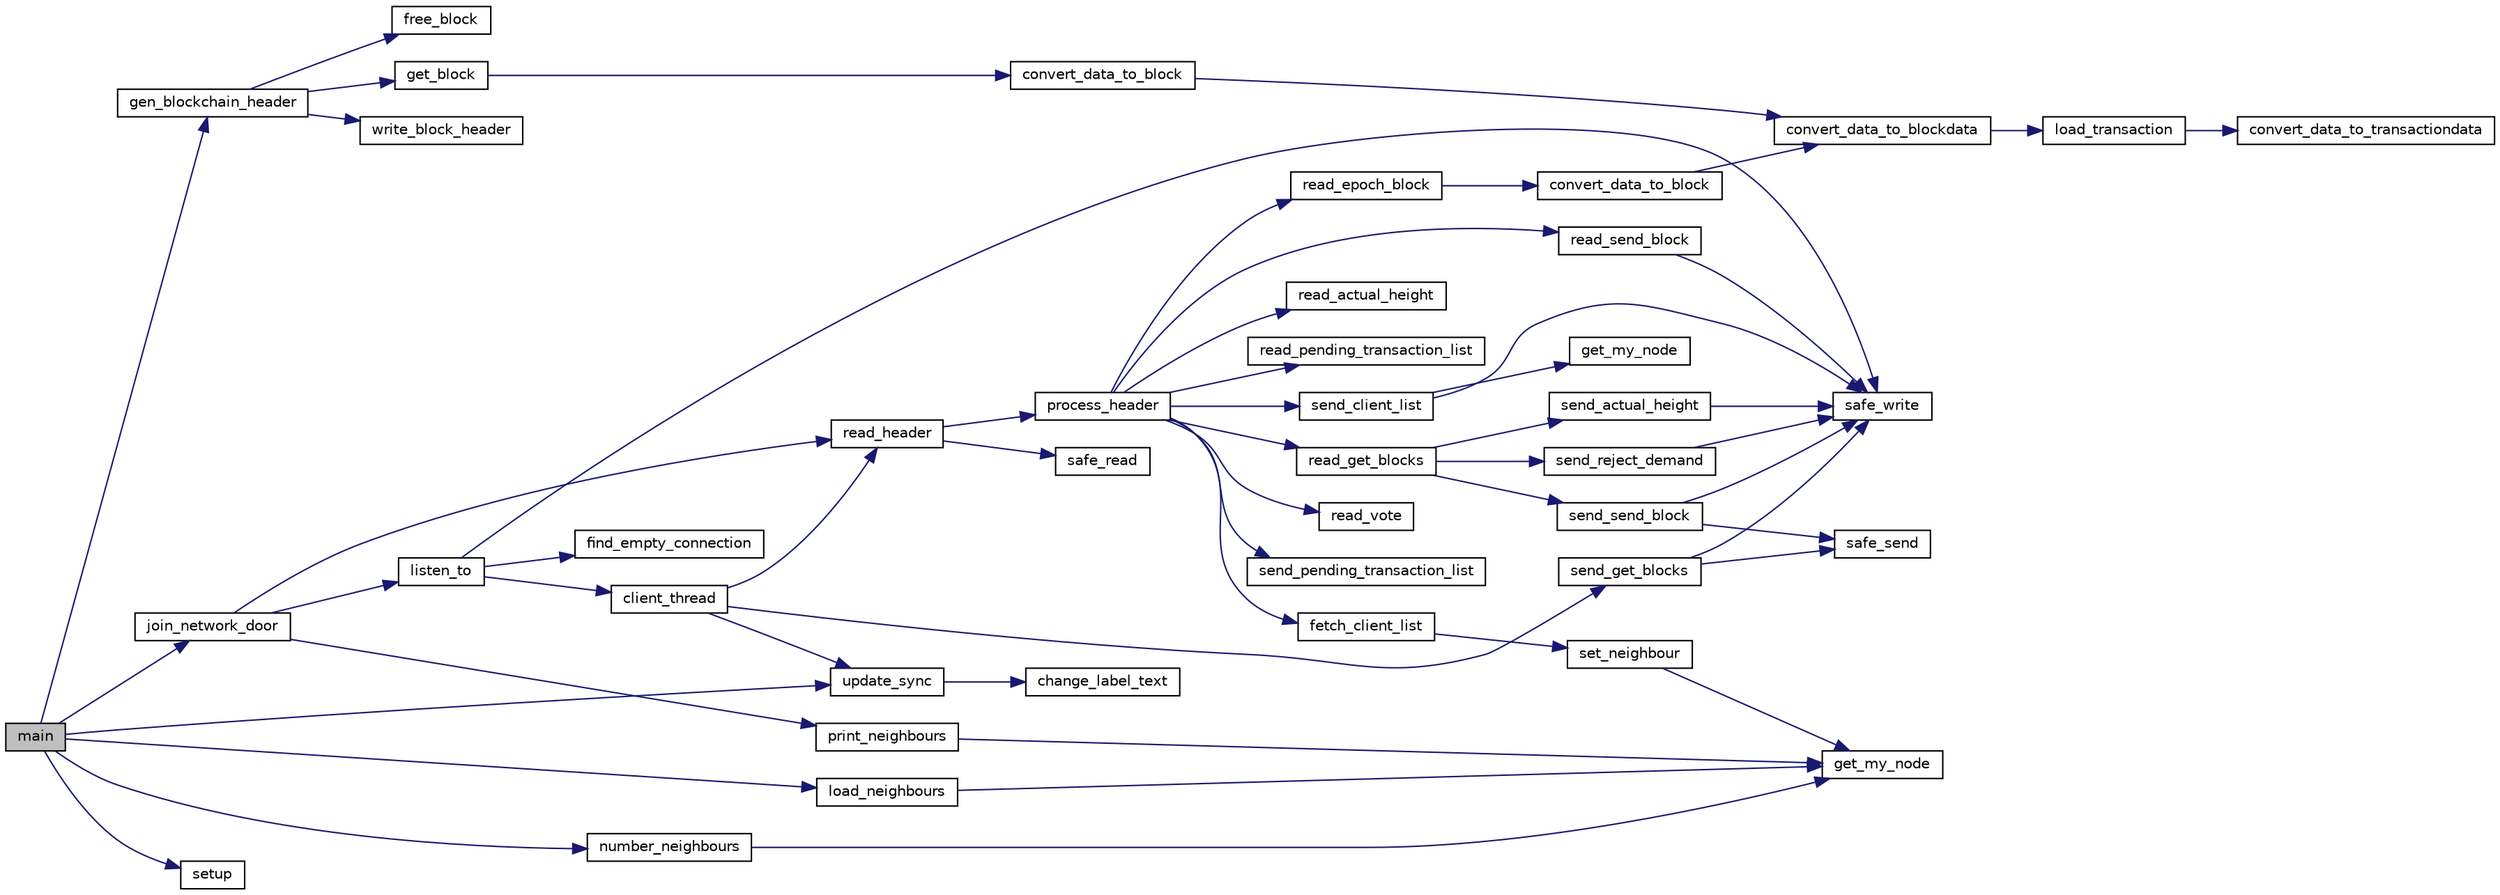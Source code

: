 digraph "main"
{
 // LATEX_PDF_SIZE
  edge [fontname="Helvetica",fontsize="10",labelfontname="Helvetica",labelfontsize="10"];
  node [fontname="Helvetica",fontsize="10",shape=record];
  rankdir="LR";
  Node1 [label="main",height=0.2,width=0.4,color="black", fillcolor="grey75", style="filled", fontcolor="black",tooltip=" "];
  Node1 -> Node2 [color="midnightblue",fontsize="10",style="solid",fontname="Helvetica"];
  Node2 [label="gen_blockchain_header",height=0.2,width=0.4,color="black", fillcolor="white", style="filled",URL="$blockchain__header_8h.html#a1011109fa5281e4b6406c390393cd051",tooltip=" "];
  Node2 -> Node3 [color="midnightblue",fontsize="10",style="solid",fontname="Helvetica"];
  Node3 [label="free_block",height=0.2,width=0.4,color="black", fillcolor="white", style="filled",URL="$block_8h.html#a3eb417f7cce88e8ec69d6974cd25e49f",tooltip="Free a block struct."];
  Node2 -> Node4 [color="midnightblue",fontsize="10",style="solid",fontname="Helvetica"];
  Node4 [label="get_block",height=0.2,width=0.4,color="black", fillcolor="white", style="filled",URL="$block_8h.html#a32140266e4b385f64860944a5edd0153",tooltip="Get a block object."];
  Node4 -> Node5 [color="midnightblue",fontsize="10",style="solid",fontname="Helvetica"];
  Node5 [label="convert_data_to_block",height=0.2,width=0.4,color="black", fillcolor="white", style="filled",URL="$block_8c.html#ada1355f8610cc450d7c8f662dc6a7aef",tooltip=" "];
  Node5 -> Node6 [color="midnightblue",fontsize="10",style="solid",fontname="Helvetica"];
  Node6 [label="convert_data_to_blockdata",height=0.2,width=0.4,color="black", fillcolor="white", style="filled",URL="$block_8c.html#afcda50ce8deb3b381aeb5b88689f919f",tooltip=" "];
  Node6 -> Node7 [color="midnightblue",fontsize="10",style="solid",fontname="Helvetica"];
  Node7 [label="load_transaction",height=0.2,width=0.4,color="black", fillcolor="white", style="filled",URL="$transaction_8h.html#a4f4e33641ff7466e848182ce420827b6",tooltip=" "];
  Node7 -> Node8 [color="midnightblue",fontsize="10",style="solid",fontname="Helvetica"];
  Node8 [label="convert_data_to_transactiondata",height=0.2,width=0.4,color="black", fillcolor="white", style="filled",URL="$transaction_8c.html#a8649ee7d98b5b34c64efa31e274f2534",tooltip=" "];
  Node2 -> Node9 [color="midnightblue",fontsize="10",style="solid",fontname="Helvetica"];
  Node9 [label="write_block_header",height=0.2,width=0.4,color="black", fillcolor="white", style="filled",URL="$blockchain__header_8c.html#a0096ca7d050954ee9a259ebdcd787519",tooltip=" "];
  Node1 -> Node10 [color="midnightblue",fontsize="10",style="solid",fontname="Helvetica"];
  Node10 [label="join_network_door",height=0.2,width=0.4,color="black", fillcolor="white", style="filled",URL="$client_8c.html#a4bc5d82e85996fecc53fe3e97c2a7b98",tooltip=" "];
  Node10 -> Node11 [color="midnightblue",fontsize="10",style="solid",fontname="Helvetica"];
  Node11 [label="listen_to",height=0.2,width=0.4,color="black", fillcolor="white", style="filled",URL="$core_2network_2client_8c.html#a3d1ce0194b7697343dc0e04866ac4935",tooltip="Tries to connect to the peer-to-peer network via a node in the Node structure."];
  Node11 -> Node12 [color="midnightblue",fontsize="10",style="solid",fontname="Helvetica"];
  Node12 [label="client_thread",height=0.2,width=0.4,color="black", fillcolor="white", style="filled",URL="$core_2network_2client_8c.html#a351b786eb662460f254da2ff204fcfcc",tooltip=" "];
  Node12 -> Node13 [color="midnightblue",fontsize="10",style="solid",fontname="Helvetica"];
  Node13 [label="read_header",height=0.2,width=0.4,color="black", fillcolor="white", style="filled",URL="$get__data_8h.html#a1f63104d8a019196f59d848bacafcaf0",tooltip="Waits a header in 'sockfd', reads it and processes it."];
  Node13 -> Node14 [color="midnightblue",fontsize="10",style="solid",fontname="Helvetica"];
  Node14 [label="process_header",height=0.2,width=0.4,color="black", fillcolor="white", style="filled",URL="$get__data_8c.html#acf73eaf498a41a592973793346c358d7",tooltip=" "];
  Node14 -> Node15 [color="midnightblue",fontsize="10",style="solid",fontname="Helvetica"];
  Node15 [label="fetch_client_list",height=0.2,width=0.4,color="black", fillcolor="white", style="filled",URL="$get__data_8c.html#af1d5dee6718cc61cfb57a036be81dc14",tooltip="Merges my neighbours list with the one sent by 'neighbour_id'."];
  Node15 -> Node16 [color="midnightblue",fontsize="10",style="solid",fontname="Helvetica"];
  Node16 [label="set_neighbour",height=0.2,width=0.4,color="black", fillcolor="white", style="filled",URL="$client_8h.html#a65f3df28a906d619b5f408a26aec7649",tooltip="Sets a neighbour in the client.neightbours section."];
  Node16 -> Node17 [color="midnightblue",fontsize="10",style="solid",fontname="Helvetica"];
  Node17 [label="get_my_node",height=0.2,width=0.4,color="black", fillcolor="white", style="filled",URL="$core_2network_2client_8c.html#a745cc052bf8990bd3189b857a1d29f40",tooltip="Get the my node object."];
  Node14 -> Node18 [color="midnightblue",fontsize="10",style="solid",fontname="Helvetica"];
  Node18 [label="read_actual_height",height=0.2,width=0.4,color="black", fillcolor="white", style="filled",URL="$get__data_8c.html#a3154f22c1670ffd8b602106da7292aa1",tooltip=" "];
  Node14 -> Node19 [color="midnightblue",fontsize="10",style="solid",fontname="Helvetica"];
  Node19 [label="read_epoch_block",height=0.2,width=0.4,color="black", fillcolor="white", style="filled",URL="$get__data_8c.html#a8989114706afc158ef465a1cba2de0dc",tooltip=" "];
  Node19 -> Node20 [color="midnightblue",fontsize="10",style="solid",fontname="Helvetica"];
  Node20 [label="convert_data_to_block",height=0.2,width=0.4,color="black", fillcolor="white", style="filled",URL="$block_8h.html#ada1355f8610cc450d7c8f662dc6a7aef",tooltip=" "];
  Node20 -> Node6 [color="midnightblue",fontsize="10",style="solid",fontname="Helvetica"];
  Node14 -> Node21 [color="midnightblue",fontsize="10",style="solid",fontname="Helvetica"];
  Node21 [label="read_get_blocks",height=0.2,width=0.4,color="black", fillcolor="white", style="filled",URL="$get__data_8c.html#a631322afdbd098ac36cc0606bb6d0859",tooltip=" "];
  Node21 -> Node22 [color="midnightblue",fontsize="10",style="solid",fontname="Helvetica"];
  Node22 [label="send_actual_height",height=0.2,width=0.4,color="black", fillcolor="white", style="filled",URL="$send__data_8h.html#adb40f883657d52ed3ba313b116cab145",tooltip=" "];
  Node22 -> Node23 [color="midnightblue",fontsize="10",style="solid",fontname="Helvetica"];
  Node23 [label="safe_write",height=0.2,width=0.4,color="black", fillcolor="white", style="filled",URL="$safe_8h.html#a405edff38f586c79822927a3b981e504",tooltip="Writes safely to a file descriptor."];
  Node21 -> Node24 [color="midnightblue",fontsize="10",style="solid",fontname="Helvetica"];
  Node24 [label="send_reject_demand",height=0.2,width=0.4,color="black", fillcolor="white", style="filled",URL="$send__data_8h.html#aa8859ad379bea05c4aa49401434f643b",tooltip=" "];
  Node24 -> Node23 [color="midnightblue",fontsize="10",style="solid",fontname="Helvetica"];
  Node21 -> Node25 [color="midnightblue",fontsize="10",style="solid",fontname="Helvetica"];
  Node25 [label="send_send_block",height=0.2,width=0.4,color="black", fillcolor="white", style="filled",URL="$send__data_8h.html#a531773aa2b9ab63b3bec76fd51600ae8",tooltip=" "];
  Node25 -> Node26 [color="midnightblue",fontsize="10",style="solid",fontname="Helvetica"];
  Node26 [label="safe_send",height=0.2,width=0.4,color="black", fillcolor="white", style="filled",URL="$safe_8h.html#aeb28bdb1609a5e208b7840b471413e81",tooltip="Send safely to a file descriptor."];
  Node25 -> Node23 [color="midnightblue",fontsize="10",style="solid",fontname="Helvetica"];
  Node14 -> Node27 [color="midnightblue",fontsize="10",style="solid",fontname="Helvetica"];
  Node27 [label="read_pending_transaction_list",height=0.2,width=0.4,color="black", fillcolor="white", style="filled",URL="$get__data_8c.html#aae75dee9f4246be80ac9237da1def250",tooltip=" "];
  Node14 -> Node28 [color="midnightblue",fontsize="10",style="solid",fontname="Helvetica"];
  Node28 [label="read_send_block",height=0.2,width=0.4,color="black", fillcolor="white", style="filled",URL="$get__data_8c.html#a303e1f807716bb24a8ea182c2ef15bdf",tooltip=" "];
  Node28 -> Node23 [color="midnightblue",fontsize="10",style="solid",fontname="Helvetica"];
  Node14 -> Node29 [color="midnightblue",fontsize="10",style="solid",fontname="Helvetica"];
  Node29 [label="read_vote",height=0.2,width=0.4,color="black", fillcolor="white", style="filled",URL="$get__data_8c.html#ab2d31b2c412ea95328117b02622dcbf2",tooltip=" "];
  Node14 -> Node30 [color="midnightblue",fontsize="10",style="solid",fontname="Helvetica"];
  Node30 [label="send_client_list",height=0.2,width=0.4,color="black", fillcolor="white", style="filled",URL="$send__data_8h.html#ad9194d475483d8bcc59cc5e1de6fbc0a",tooltip="Sends my client list to a node via 'sockfd'."];
  Node30 -> Node31 [color="midnightblue",fontsize="10",style="solid",fontname="Helvetica"];
  Node31 [label="get_my_node",height=0.2,width=0.4,color="black", fillcolor="white", style="filled",URL="$client_8h.html#a745cc052bf8990bd3189b857a1d29f40",tooltip="Get the my node object."];
  Node30 -> Node23 [color="midnightblue",fontsize="10",style="solid",fontname="Helvetica"];
  Node14 -> Node32 [color="midnightblue",fontsize="10",style="solid",fontname="Helvetica"];
  Node32 [label="send_pending_transaction_list",height=0.2,width=0.4,color="black", fillcolor="white", style="filled",URL="$send__data_8h.html#ada5b316b8b95c3f71e1d3bfcb3ec7d01",tooltip=" "];
  Node13 -> Node33 [color="midnightblue",fontsize="10",style="solid",fontname="Helvetica"];
  Node33 [label="safe_read",height=0.2,width=0.4,color="black", fillcolor="white", style="filled",URL="$safe_8h.html#a5cdb8f1fd0a2b177164e88074639a648",tooltip="Reads safely in a file descriptor until '\\r\\n\\r\\n'."];
  Node12 -> Node34 [color="midnightblue",fontsize="10",style="solid",fontname="Helvetica"];
  Node34 [label="send_get_blocks",height=0.2,width=0.4,color="black", fillcolor="white", style="filled",URL="$send__data_8h.html#acd3f44461fccb7cce14713691881d68d",tooltip="Sends get blocks."];
  Node34 -> Node26 [color="midnightblue",fontsize="10",style="solid",fontname="Helvetica"];
  Node34 -> Node23 [color="midnightblue",fontsize="10",style="solid",fontname="Helvetica"];
  Node12 -> Node35 [color="midnightblue",fontsize="10",style="solid",fontname="Helvetica"];
  Node35 [label="update_sync",height=0.2,width=0.4,color="black", fillcolor="white", style="filled",URL="$ui_8h.html#aa390af6abf83347d6b141cee7b7dde29",tooltip=" "];
  Node35 -> Node36 [color="midnightblue",fontsize="10",style="solid",fontname="Helvetica"];
  Node36 [label="change_label_text",height=0.2,width=0.4,color="black", fillcolor="white", style="filled",URL="$ui_8c.html#ae4c608b5626430bac55322e32309bf8f",tooltip=" "];
  Node11 -> Node37 [color="midnightblue",fontsize="10",style="solid",fontname="Helvetica"];
  Node37 [label="find_empty_connection",height=0.2,width=0.4,color="black", fillcolor="white", style="filled",URL="$core_2network_2client_8c.html#a7c18dc2a701e4f81d1c1f074bca42e6e",tooltip=" "];
  Node11 -> Node23 [color="midnightblue",fontsize="10",style="solid",fontname="Helvetica"];
  Node10 -> Node38 [color="midnightblue",fontsize="10",style="solid",fontname="Helvetica"];
  Node38 [label="print_neighbours",height=0.2,width=0.4,color="black", fillcolor="white", style="filled",URL="$core_2network_2client_8c.html#ae814feddaa9902371625b42131b1a7f4",tooltip="Print neighbours list."];
  Node38 -> Node17 [color="midnightblue",fontsize="10",style="solid",fontname="Helvetica"];
  Node10 -> Node13 [color="midnightblue",fontsize="10",style="solid",fontname="Helvetica"];
  Node1 -> Node39 [color="midnightblue",fontsize="10",style="solid",fontname="Helvetica"];
  Node39 [label="load_neighbours",height=0.2,width=0.4,color="black", fillcolor="white", style="filled",URL="$core_2network_2client_8c.html#a641a9d3cb0669b127493779eefc8b56c",tooltip="Load neighbours list from .neighbours/neighbours."];
  Node39 -> Node17 [color="midnightblue",fontsize="10",style="solid",fontname="Helvetica"];
  Node1 -> Node40 [color="midnightblue",fontsize="10",style="solid",fontname="Helvetica"];
  Node40 [label="number_neighbours",height=0.2,width=0.4,color="black", fillcolor="white", style="filled",URL="$core_2network_2client_8c.html#acec8d99c29599378ad06a91d4911587f",tooltip="return the nb of neighbour in the client.neightbours section"];
  Node40 -> Node17 [color="midnightblue",fontsize="10",style="solid",fontname="Helvetica"];
  Node1 -> Node41 [color="midnightblue",fontsize="10",style="solid",fontname="Helvetica"];
  Node41 [label="setup",height=0.2,width=0.4,color="black", fillcolor="white", style="filled",URL="$ui_8h.html#af0fd9e6f06e2040c43a09ef58d1d3468",tooltip="Setups the gtk widgets for the GUI."];
  Node1 -> Node35 [color="midnightblue",fontsize="10",style="solid",fontname="Helvetica"];
}
